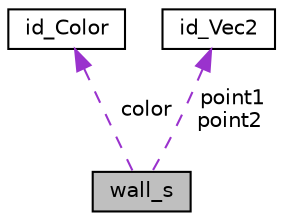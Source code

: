 digraph "wall_s"
{
 // LATEX_PDF_SIZE
  edge [fontname="Helvetica",fontsize="10",labelfontname="Helvetica",labelfontsize="10"];
  node [fontname="Helvetica",fontsize="10",shape=record];
  Node1 [label="wall_s",height=0.2,width=0.4,color="black", fillcolor="grey75", style="filled", fontcolor="black",tooltip=" "];
  Node2 -> Node1 [dir="back",color="darkorchid3",fontsize="10",style="dashed",label=" color" ,fontname="Helvetica"];
  Node2 [label="id_Color",height=0.2,width=0.4,color="black", fillcolor="white", style="filled",URL="$structid___color.html",tooltip=" "];
  Node3 -> Node1 [dir="back",color="darkorchid3",fontsize="10",style="dashed",label=" point1\npoint2" ,fontname="Helvetica"];
  Node3 [label="id_Vec2",height=0.2,width=0.4,color="black", fillcolor="white", style="filled",URL="$structid___vec2.html",tooltip=" "];
}
